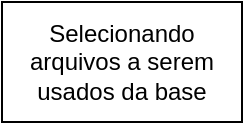 <mxfile>
    <diagram id="W1Y2VAQY7aNLgosqkgMb" name="Página-1">
        <mxGraphModel dx="1118" dy="771" grid="1" gridSize="10" guides="1" tooltips="1" connect="1" arrows="1" fold="1" page="1" pageScale="1" pageWidth="827" pageHeight="1169" math="0" shadow="0">
            <root>
                <mxCell id="0"/>
                <mxCell id="1" parent="0"/>
                <mxCell id="2" value="Selecionando arquivos a serem usados da base" style="rounded=0;whiteSpace=wrap;html=1;" vertex="1" parent="1">
                    <mxGeometry x="60" y="160" width="120" height="60" as="geometry"/>
                </mxCell>
            </root>
        </mxGraphModel>
    </diagram>
</mxfile>